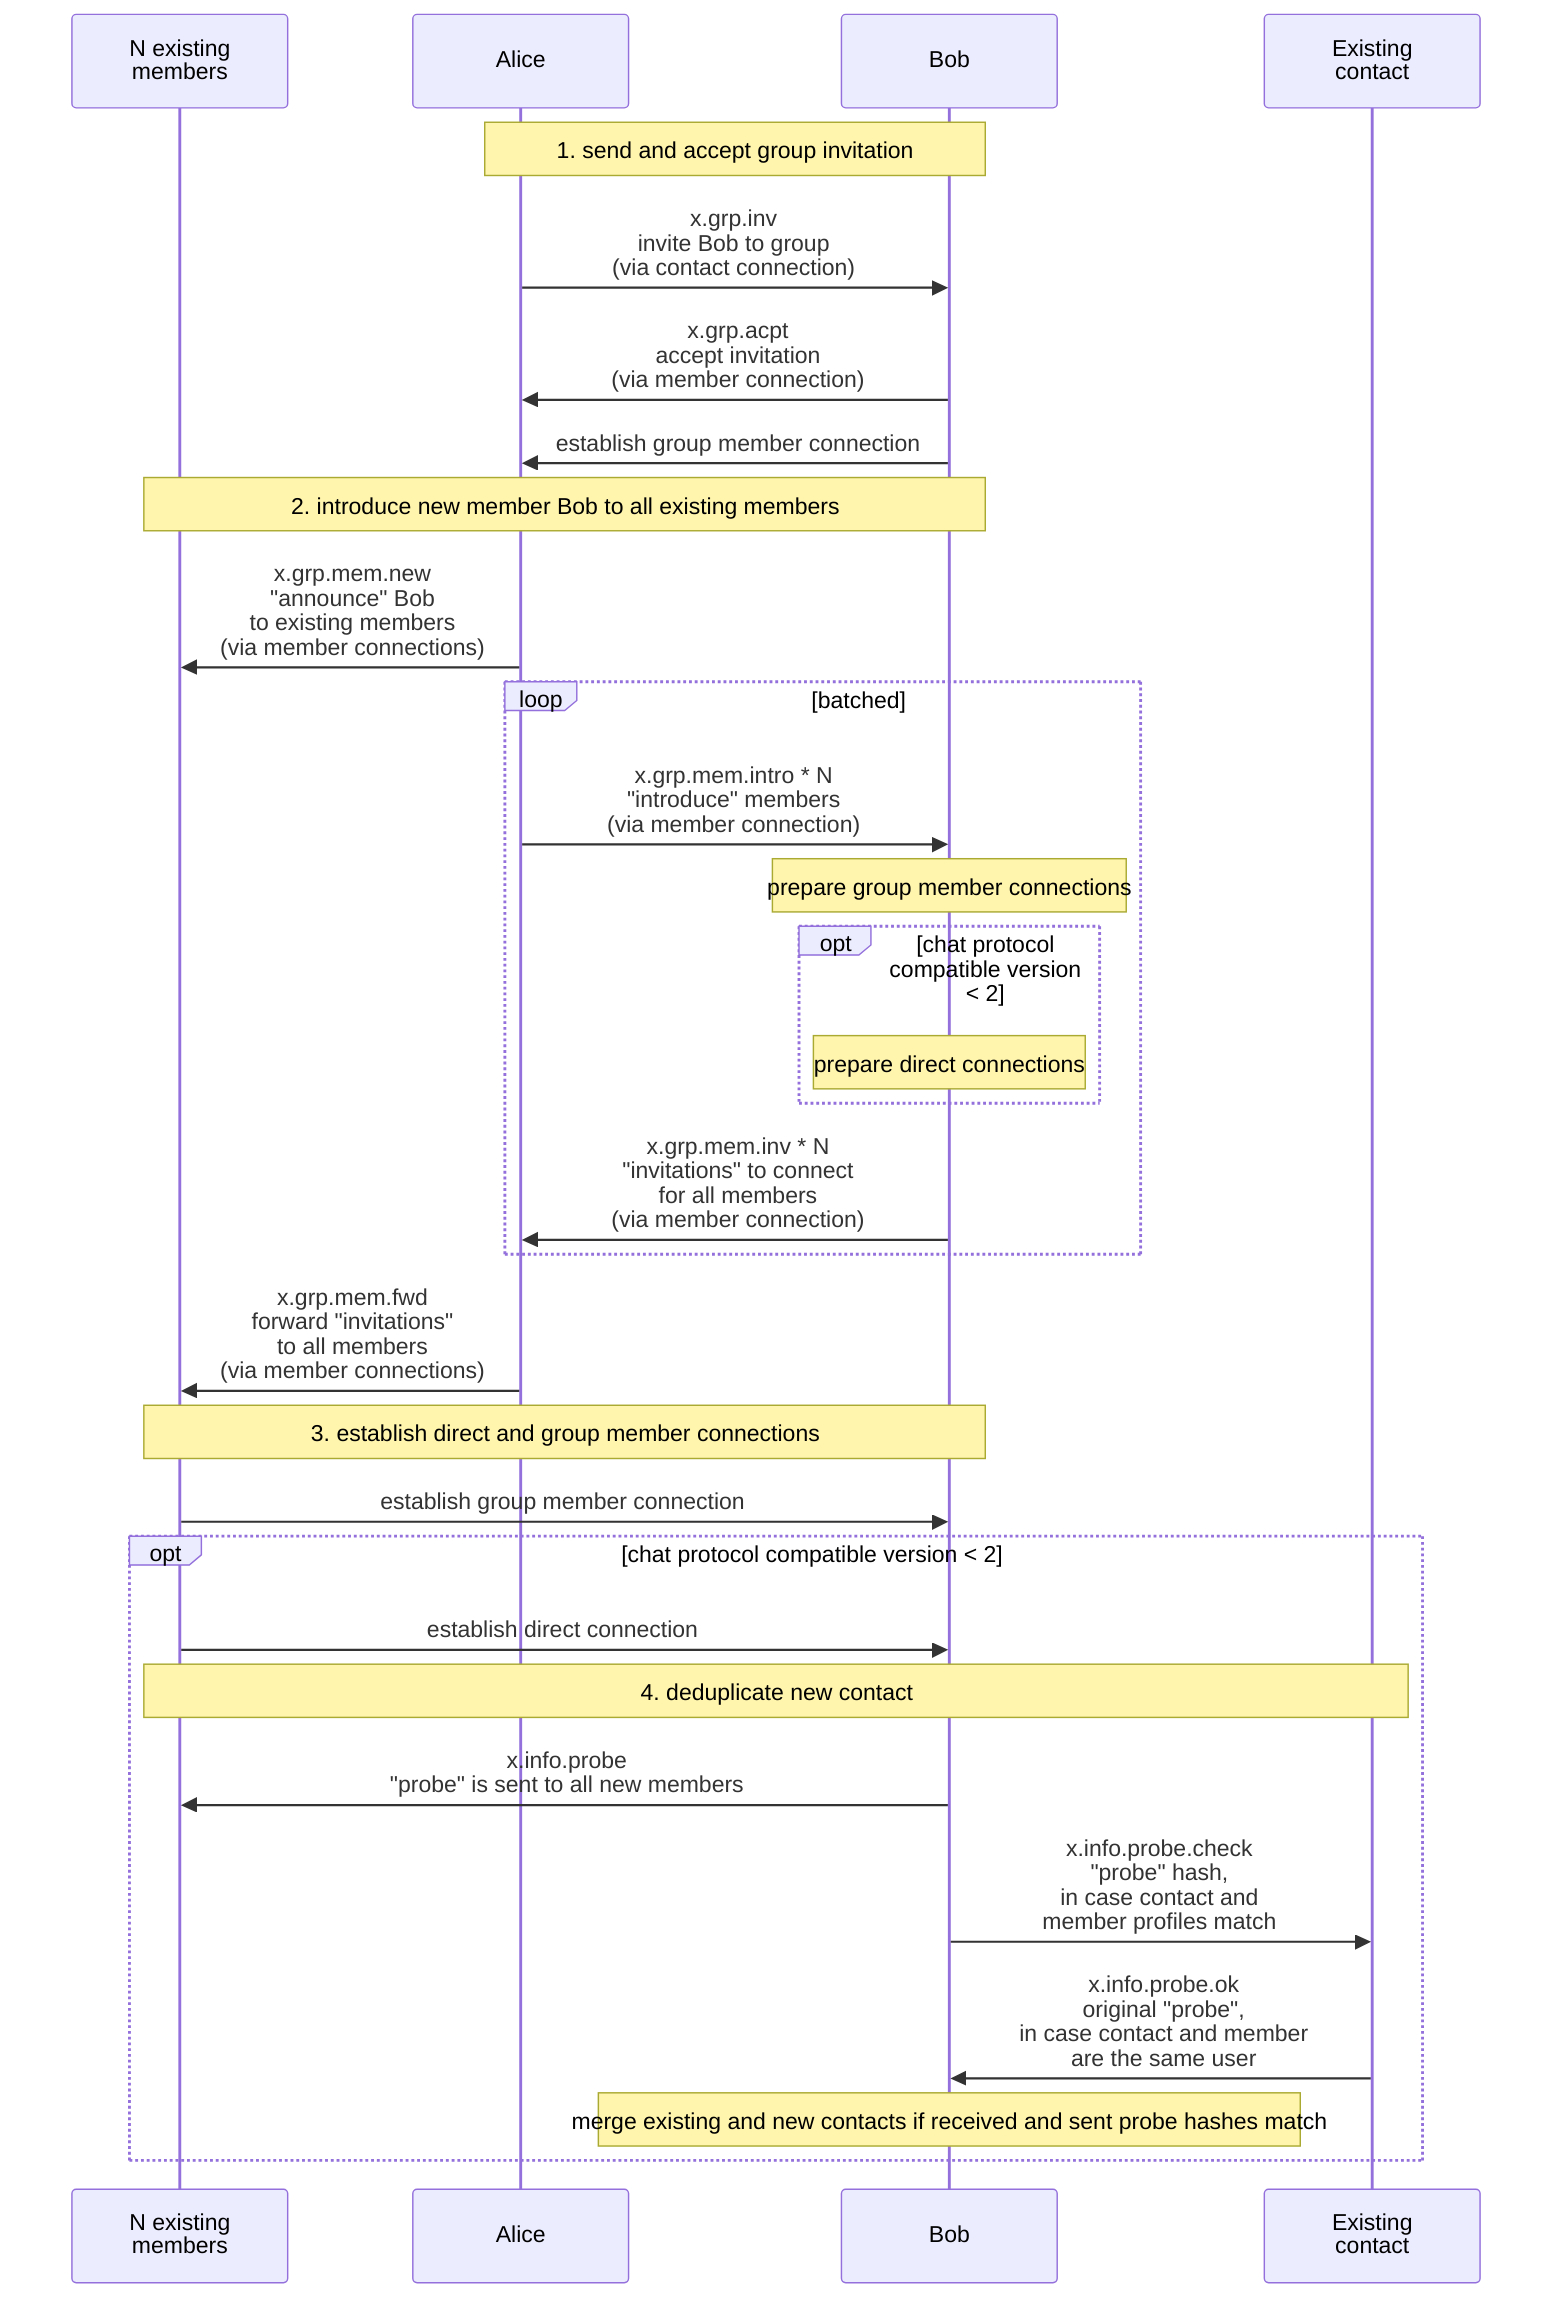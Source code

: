 sequenceDiagram
  participant M as N existing<br>members
  participant A as Alice
  participant B as Bob
  participant C as Existing<br>contact

  note over A, B: 1. send and accept group invitation
  A ->> B: x.grp.inv<br>invite Bob to group<br>(via contact connection)
  B ->> A: x.grp.acpt<br>accept invitation<br>(via member connection)
  B ->> A: establish group member connection

  note over M, B: 2. introduce new member Bob to all existing members
  A ->> M: x.grp.mem.new<br>"announce" Bob<br>to existing members<br>(via member connections)
  loop batched
    A ->> B: x.grp.mem.intro * N<br>"introduce" members<br>(via member connection)
    note over B: prepare group member connections
    opt chat protocol compatible version < 2
      note over B: prepare direct connections
    end
    B ->> A: x.grp.mem.inv * N<br>"invitations" to connect<br>for all members<br>(via member connection)
  end
  A ->> M: x.grp.mem.fwd<br>forward "invitations"<br>to all members<br>(via member connections)

  note over M, B: 3. establish direct and group member connections
  M ->> B: establish group member connection

  opt chat protocol compatible version < 2
    M ->> B: establish direct connection
    note over M, C: 4. deduplicate new contact
    B ->> M: x.info.probe<br>"probe" is sent to all new members
    B ->> C: x.info.probe.check<br>"probe" hash,<br>in case contact and<br>member profiles match
    C ->> B: x.info.probe.ok<br> original "probe",<br> in case contact and member<br>are the same user
    note over B: merge existing and new contacts if received and sent probe hashes match
  end